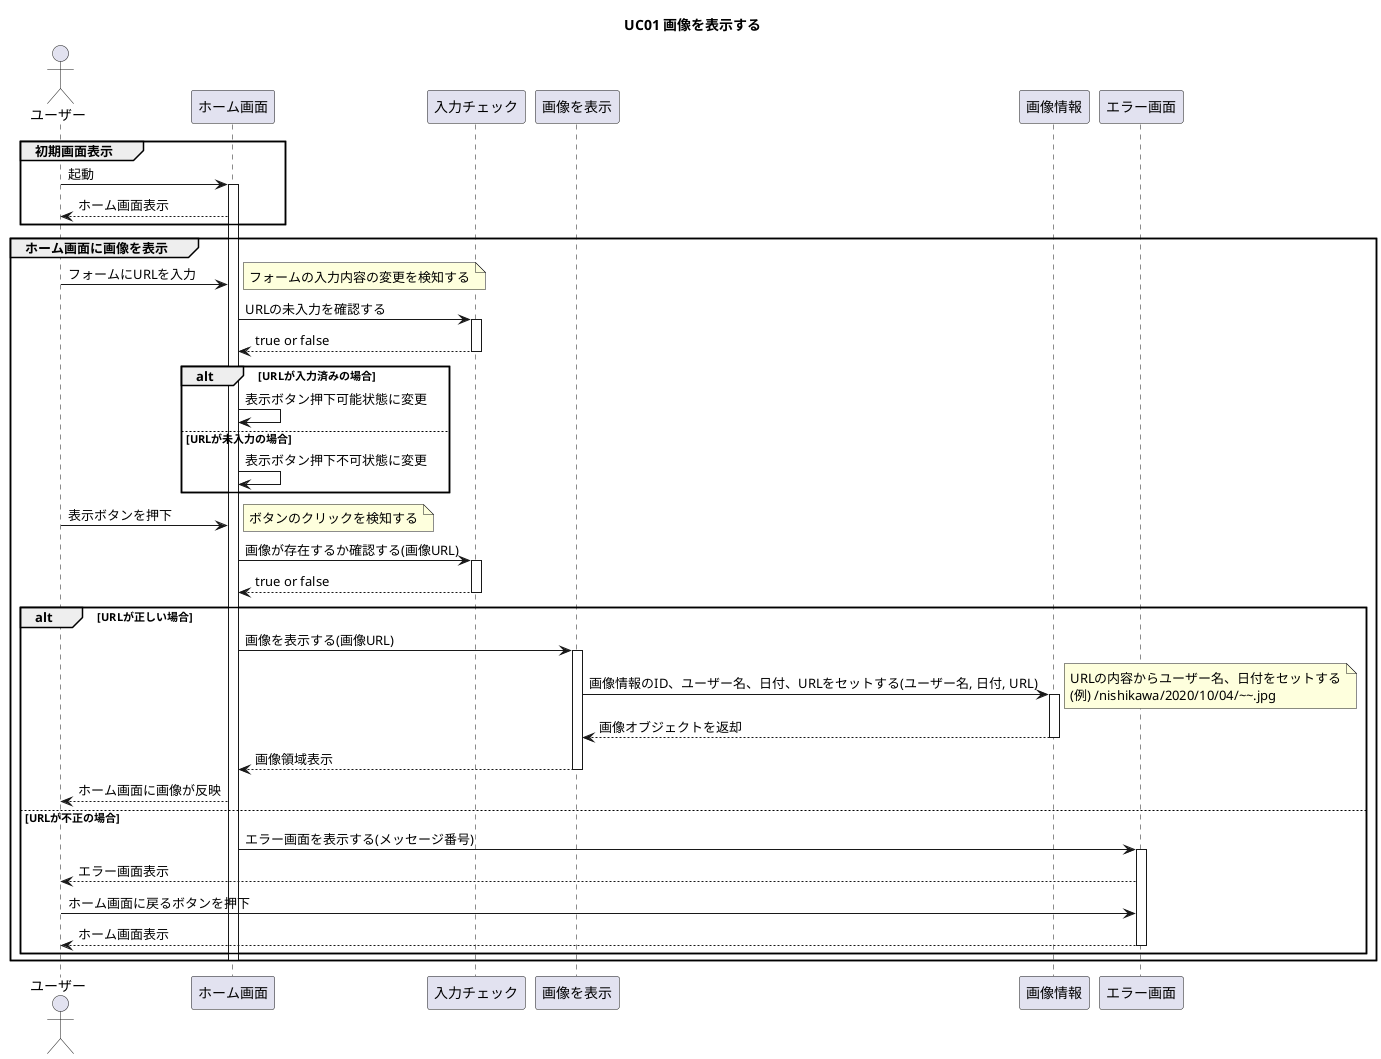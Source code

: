 @startuml
title UC01 画像を表示する

actor ユーザー
participant ホーム画面
participant 入力チェック
participant 画像を表示
participant 画像情報
participant エラー画面

group 初期画面表示
ユーザー -> ホーム画面 : 起動
activate ホーム画面
ユーザー <-- ホーム画面 : ホーム画面表示
end

group ホーム画面に画像を表示
ユーザー -> ホーム画面 : フォームにURLを入力
note right : フォームの入力内容の変更を検知する
ホーム画面 -> 入力チェック : URLの未入力を確認する
activate 入力チェック
ホーム画面 <-- 入力チェック : true or false
deactivate 入力チェック

alt URLが入力済みの場合
ホーム画面 -> ホーム画面 : 表示ボタン押下可能状態に変更
else URLが未入力の場合
ホーム画面 -> ホーム画面 : 表示ボタン押下不可状態に変更
end

ユーザー -> ホーム画面 : 表示ボタンを押下
note right : ボタンのクリックを検知する
ホーム画面 -> 入力チェック : 画像が存在するか確認する(画像URL)
activate 入力チェック
ホーム画面 <-- 入力チェック : true or false
deactivate 入力チェック

alt URLが正しい場合

ホーム画面 -> 画像を表示 : 画像を表示する(画像URL)
activate 画像を表示
画像を表示 -> 画像情報 : 画像情報のID、ユーザー名、日付、URLをセットする(ユーザー名, 日付, URL)
note right
URLの内容からユーザー名、日付をセットする
(例) ~/nishikawa/2020/10/04/~~~.jpg
end note
activate 画像情報
画像を表示 <-- 画像情報 : 画像オブジェクトを返却
deactivate 画像情報
ホーム画面 <-- 画像を表示 : 画像領域表示
deactivate 画像を表示 
ユーザー <-- ホーム画面 : ホーム画面に画像が反映

else URLが不正の場合
ホーム画面 -> エラー画面 : エラー画面を表示する(メッセージ番号)
activate エラー画面
ユーザー <-- エラー画面 : エラー画面表示
ユーザー -> エラー画面 : ホーム画面に戻るボタンを押下
ユーザー <-- エラー画面 : ホーム画面表示
deactivate エラー画面

end

deactivate ホーム画面

end

@enduml